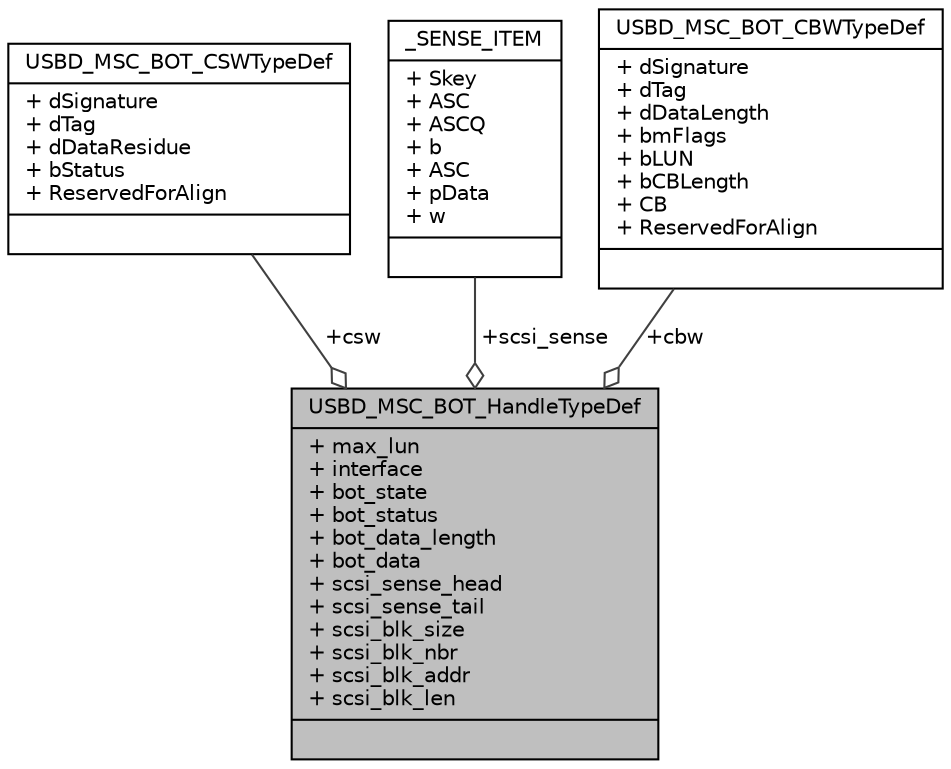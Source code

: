 digraph "USBD_MSC_BOT_HandleTypeDef"
{
  edge [fontname="Helvetica",fontsize="10",labelfontname="Helvetica",labelfontsize="10"];
  node [fontname="Helvetica",fontsize="10",shape=record];
  Node1 [label="{USBD_MSC_BOT_HandleTypeDef\n|+ max_lun\l+ interface\l+ bot_state\l+ bot_status\l+ bot_data_length\l+ bot_data\l+ scsi_sense_head\l+ scsi_sense_tail\l+ scsi_blk_size\l+ scsi_blk_nbr\l+ scsi_blk_addr\l+ scsi_blk_len\l|}",height=0.2,width=0.4,color="black", fillcolor="grey75", style="filled", fontcolor="black"];
  Node2 -> Node1 [color="grey25",fontsize="10",style="solid",label=" +csw" ,arrowhead="odiamond",fontname="Helvetica"];
  Node2 [label="{USBD_MSC_BOT_CSWTypeDef\n|+ dSignature\l+ dTag\l+ dDataResidue\l+ bStatus\l+ ReservedForAlign\l|}",height=0.2,width=0.4,color="black", fillcolor="white", style="filled",URL="$struct_u_s_b_d___m_s_c___b_o_t___c_s_w_type_def.html"];
  Node3 -> Node1 [color="grey25",fontsize="10",style="solid",label=" +scsi_sense" ,arrowhead="odiamond",fontname="Helvetica"];
  Node3 [label="{_SENSE_ITEM\n|+ Skey\l+ ASC\l+ ASCQ\l+ b\l+ ASC\l+ pData\l+ w\l|}",height=0.2,width=0.4,color="black", fillcolor="white", style="filled",URL="$struct___s_e_n_s_e___i_t_e_m.html"];
  Node4 -> Node1 [color="grey25",fontsize="10",style="solid",label=" +cbw" ,arrowhead="odiamond",fontname="Helvetica"];
  Node4 [label="{USBD_MSC_BOT_CBWTypeDef\n|+ dSignature\l+ dTag\l+ dDataLength\l+ bmFlags\l+ bLUN\l+ bCBLength\l+ CB\l+ ReservedForAlign\l|}",height=0.2,width=0.4,color="black", fillcolor="white", style="filled",URL="$struct_u_s_b_d___m_s_c___b_o_t___c_b_w_type_def.html"];
}
